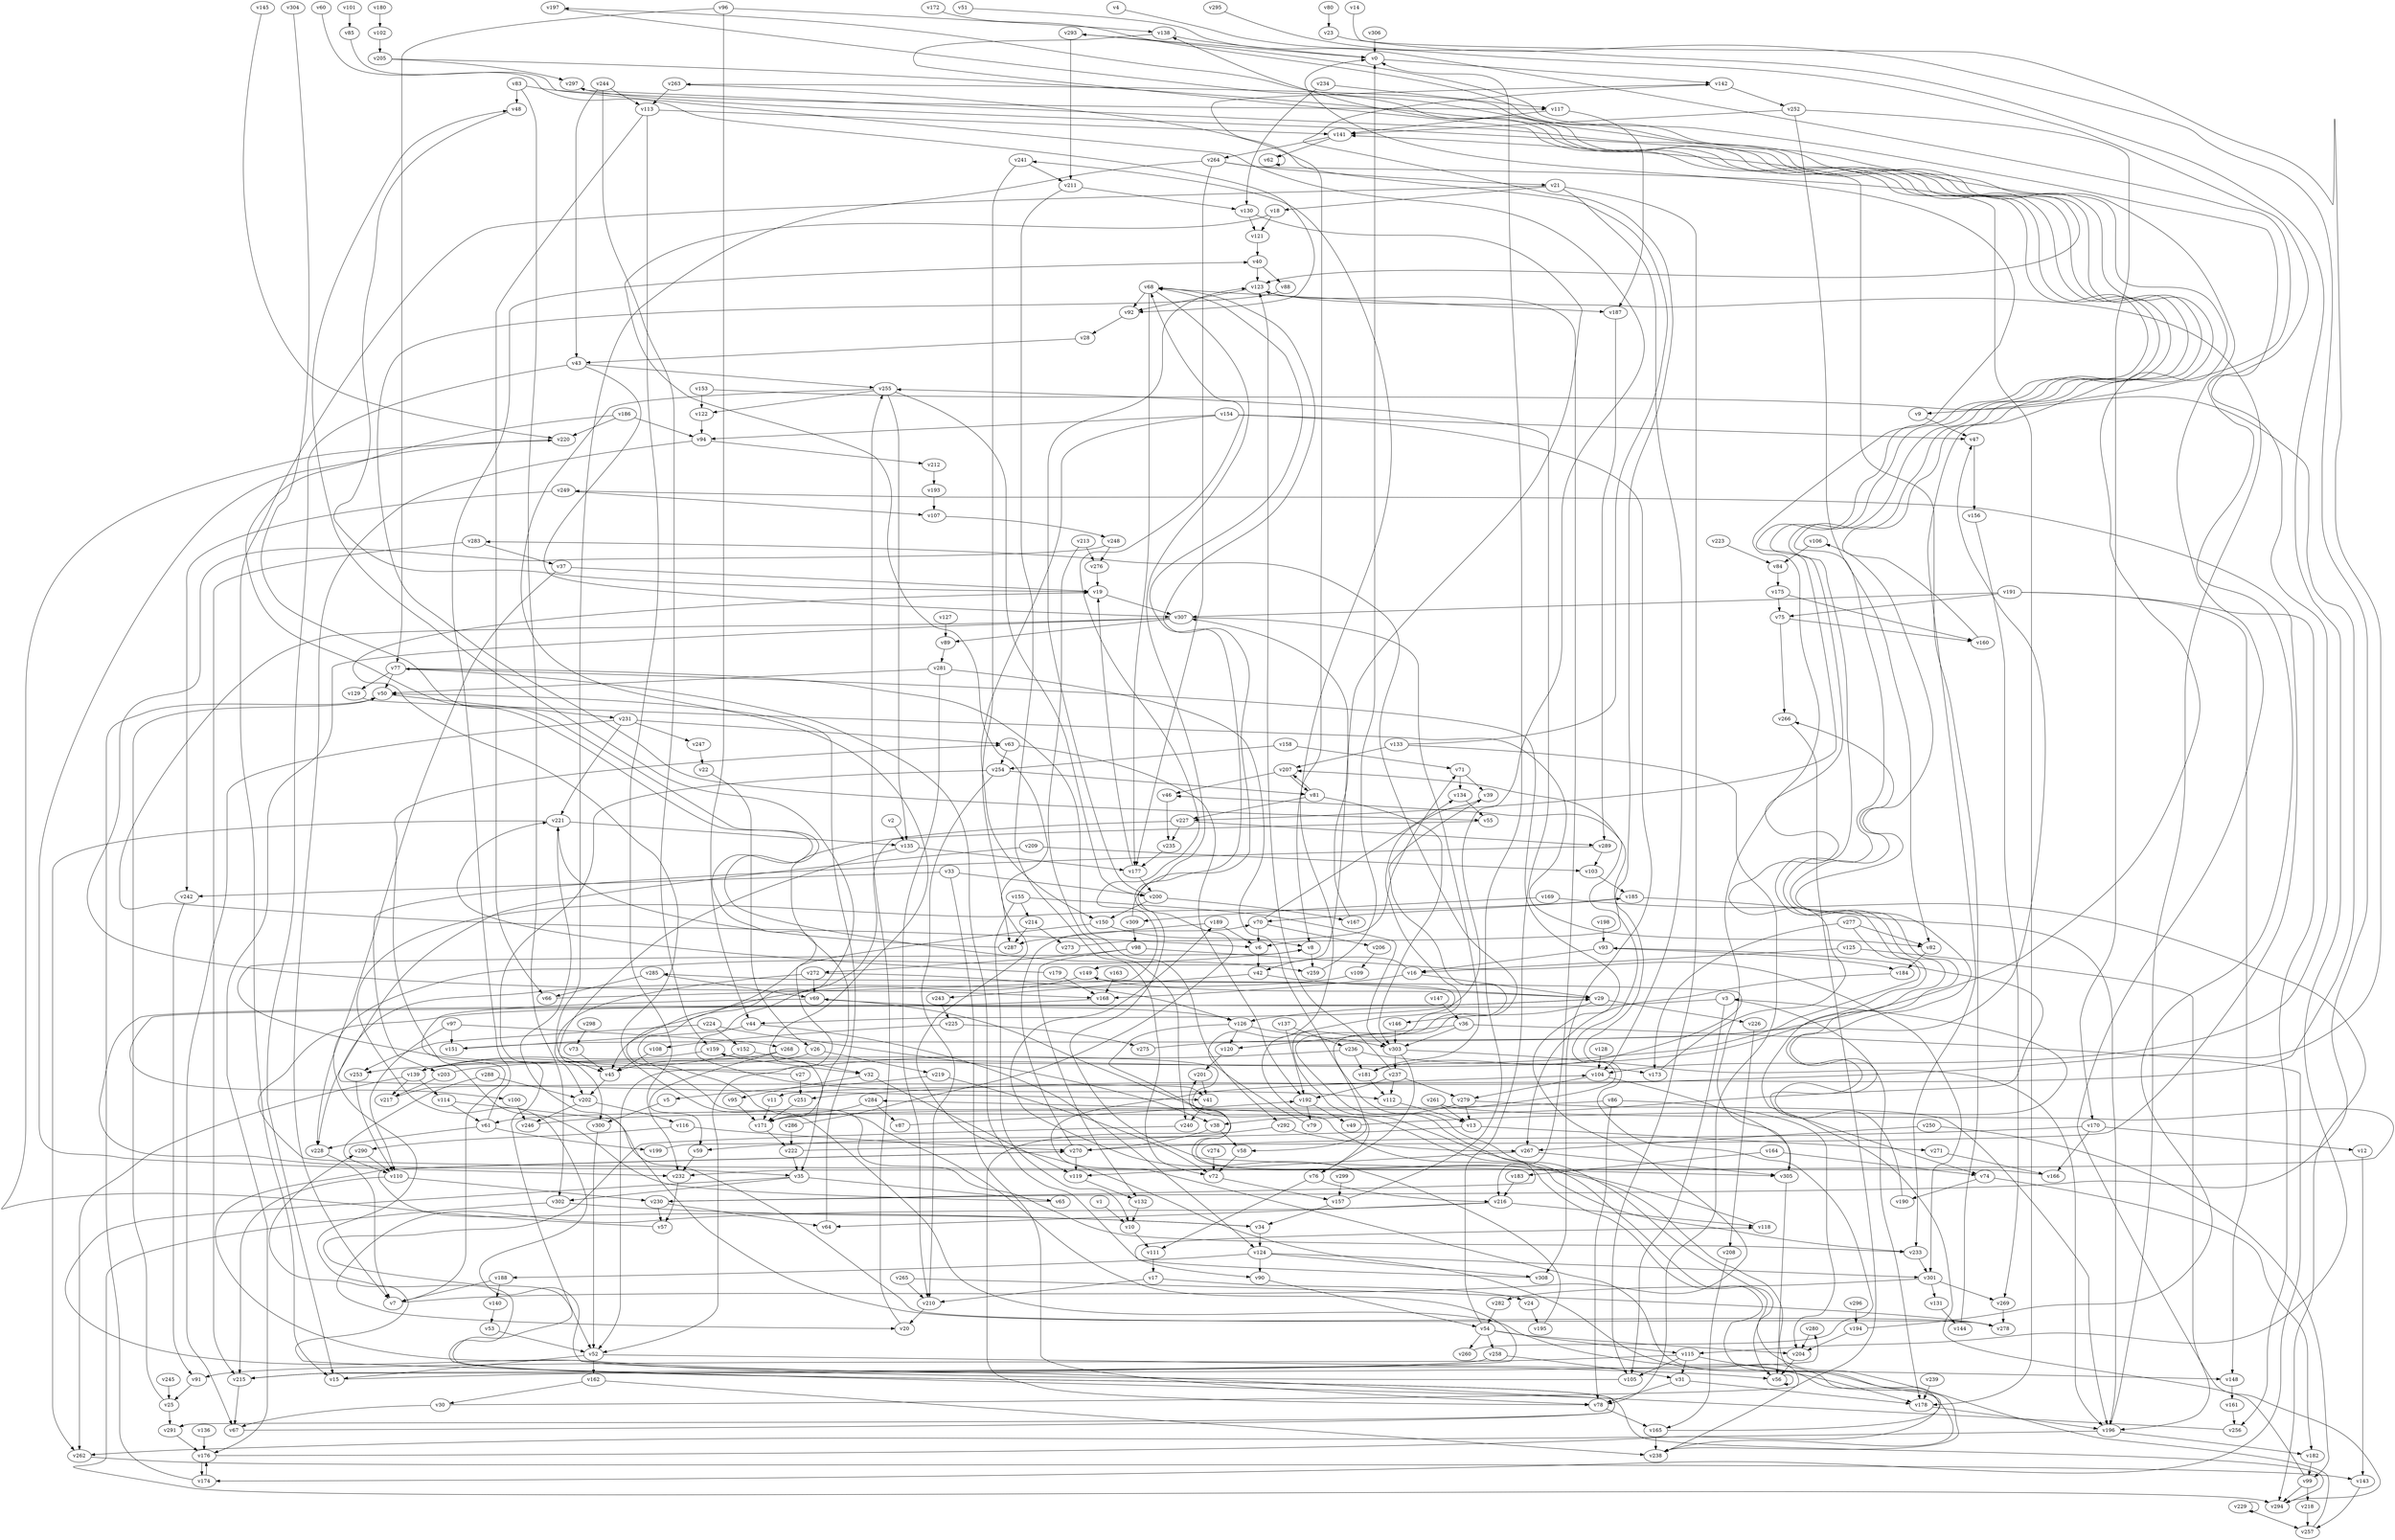 // Benchmark game 461 - 310 vertices
// time_bound: 73
// targets: v107
digraph G {
    v0 [name="v0", player=1];
    v1 [name="v1", player=1];
    v2 [name="v2", player=0];
    v3 [name="v3", player=0];
    v4 [name="v4", player=1];
    v5 [name="v5", player=0];
    v6 [name="v6", player=1];
    v7 [name="v7", player=0];
    v8 [name="v8", player=1];
    v9 [name="v9", player=1];
    v10 [name="v10", player=0];
    v11 [name="v11", player=0];
    v12 [name="v12", player=1];
    v13 [name="v13", player=1];
    v14 [name="v14", player=0];
    v15 [name="v15", player=1];
    v16 [name="v16", player=1];
    v17 [name="v17", player=1];
    v18 [name="v18", player=0];
    v19 [name="v19", player=1];
    v20 [name="v20", player=0];
    v21 [name="v21", player=0];
    v22 [name="v22", player=1];
    v23 [name="v23", player=0];
    v24 [name="v24", player=0];
    v25 [name="v25", player=1];
    v26 [name="v26", player=1];
    v27 [name="v27", player=0];
    v28 [name="v28", player=0];
    v29 [name="v29", player=0];
    v30 [name="v30", player=1];
    v31 [name="v31", player=1];
    v32 [name="v32", player=1];
    v33 [name="v33", player=0];
    v34 [name="v34", player=0];
    v35 [name="v35", player=0];
    v36 [name="v36", player=1];
    v37 [name="v37", player=1];
    v38 [name="v38", player=1];
    v39 [name="v39", player=0];
    v40 [name="v40", player=0];
    v41 [name="v41", player=0];
    v42 [name="v42", player=0];
    v43 [name="v43", player=1];
    v44 [name="v44", player=1];
    v45 [name="v45", player=1];
    v46 [name="v46", player=0];
    v47 [name="v47", player=0];
    v48 [name="v48", player=1];
    v49 [name="v49", player=1];
    v50 [name="v50", player=0];
    v51 [name="v51", player=0];
    v52 [name="v52", player=0];
    v53 [name="v53", player=1];
    v54 [name="v54", player=0];
    v55 [name="v55", player=0];
    v56 [name="v56", player=0];
    v57 [name="v57", player=0];
    v58 [name="v58", player=1];
    v59 [name="v59", player=1];
    v60 [name="v60", player=1];
    v61 [name="v61", player=1];
    v62 [name="v62", player=0];
    v63 [name="v63", player=1];
    v64 [name="v64", player=1];
    v65 [name="v65", player=1];
    v66 [name="v66", player=1];
    v67 [name="v67", player=0];
    v68 [name="v68", player=0];
    v69 [name="v69", player=1];
    v70 [name="v70", player=1];
    v71 [name="v71", player=0];
    v72 [name="v72", player=0];
    v73 [name="v73", player=0];
    v74 [name="v74", player=1];
    v75 [name="v75", player=1];
    v76 [name="v76", player=0];
    v77 [name="v77", player=1];
    v78 [name="v78", player=0];
    v79 [name="v79", player=1];
    v80 [name="v80", player=0];
    v81 [name="v81", player=1];
    v82 [name="v82", player=0];
    v83 [name="v83", player=1];
    v84 [name="v84", player=0];
    v85 [name="v85", player=0];
    v86 [name="v86", player=0];
    v87 [name="v87", player=0];
    v88 [name="v88", player=1];
    v89 [name="v89", player=1];
    v90 [name="v90", player=0];
    v91 [name="v91", player=1];
    v92 [name="v92", player=1];
    v93 [name="v93", player=0];
    v94 [name="v94", player=1];
    v95 [name="v95", player=1];
    v96 [name="v96", player=0];
    v97 [name="v97", player=0];
    v98 [name="v98", player=1];
    v99 [name="v99", player=1];
    v100 [name="v100", player=1];
    v101 [name="v101", player=1];
    v102 [name="v102", player=0];
    v103 [name="v103", player=1];
    v104 [name="v104", player=1];
    v105 [name="v105", player=0];
    v106 [name="v106", player=1];
    v107 [name="v107", player=0, target=1];
    v108 [name="v108", player=0];
    v109 [name="v109", player=0];
    v110 [name="v110", player=1];
    v111 [name="v111", player=1];
    v112 [name="v112", player=1];
    v113 [name="v113", player=0];
    v114 [name="v114", player=0];
    v115 [name="v115", player=1];
    v116 [name="v116", player=1];
    v117 [name="v117", player=1];
    v118 [name="v118", player=0];
    v119 [name="v119", player=0];
    v120 [name="v120", player=1];
    v121 [name="v121", player=0];
    v122 [name="v122", player=1];
    v123 [name="v123", player=0];
    v124 [name="v124", player=0];
    v125 [name="v125", player=1];
    v126 [name="v126", player=1];
    v127 [name="v127", player=1];
    v128 [name="v128", player=0];
    v129 [name="v129", player=0];
    v130 [name="v130", player=0];
    v131 [name="v131", player=1];
    v132 [name="v132", player=0];
    v133 [name="v133", player=0];
    v134 [name="v134", player=1];
    v135 [name="v135", player=0];
    v136 [name="v136", player=1];
    v137 [name="v137", player=0];
    v138 [name="v138", player=1];
    v139 [name="v139", player=0];
    v140 [name="v140", player=1];
    v141 [name="v141", player=1];
    v142 [name="v142", player=1];
    v143 [name="v143", player=1];
    v144 [name="v144", player=1];
    v145 [name="v145", player=0];
    v146 [name="v146", player=0];
    v147 [name="v147", player=1];
    v148 [name="v148", player=1];
    v149 [name="v149", player=1];
    v150 [name="v150", player=1];
    v151 [name="v151", player=1];
    v152 [name="v152", player=0];
    v153 [name="v153", player=0];
    v154 [name="v154", player=1];
    v155 [name="v155", player=0];
    v156 [name="v156", player=1];
    v157 [name="v157", player=0];
    v158 [name="v158", player=1];
    v159 [name="v159", player=0];
    v160 [name="v160", player=1];
    v161 [name="v161", player=0];
    v162 [name="v162", player=0];
    v163 [name="v163", player=0];
    v164 [name="v164", player=1];
    v165 [name="v165", player=1];
    v166 [name="v166", player=0];
    v167 [name="v167", player=0];
    v168 [name="v168", player=0];
    v169 [name="v169", player=1];
    v170 [name="v170", player=1];
    v171 [name="v171", player=0];
    v172 [name="v172", player=1];
    v173 [name="v173", player=1];
    v174 [name="v174", player=0];
    v175 [name="v175", player=0];
    v176 [name="v176", player=1];
    v177 [name="v177", player=0];
    v178 [name="v178", player=0];
    v179 [name="v179", player=1];
    v180 [name="v180", player=0];
    v181 [name="v181", player=0];
    v182 [name="v182", player=1];
    v183 [name="v183", player=0];
    v184 [name="v184", player=0];
    v185 [name="v185", player=1];
    v186 [name="v186", player=0];
    v187 [name="v187", player=0];
    v188 [name="v188", player=1];
    v189 [name="v189", player=0];
    v190 [name="v190", player=1];
    v191 [name="v191", player=0];
    v192 [name="v192", player=1];
    v193 [name="v193", player=0];
    v194 [name="v194", player=1];
    v195 [name="v195", player=0];
    v196 [name="v196", player=1];
    v197 [name="v197", player=1];
    v198 [name="v198", player=1];
    v199 [name="v199", player=0];
    v200 [name="v200", player=0];
    v201 [name="v201", player=1];
    v202 [name="v202", player=1];
    v203 [name="v203", player=1];
    v204 [name="v204", player=0];
    v205 [name="v205", player=1];
    v206 [name="v206", player=0];
    v207 [name="v207", player=0];
    v208 [name="v208", player=0];
    v209 [name="v209", player=0];
    v210 [name="v210", player=1];
    v211 [name="v211", player=1];
    v212 [name="v212", player=1];
    v213 [name="v213", player=0];
    v214 [name="v214", player=1];
    v215 [name="v215", player=1];
    v216 [name="v216", player=1];
    v217 [name="v217", player=1];
    v218 [name="v218", player=0];
    v219 [name="v219", player=0];
    v220 [name="v220", player=1];
    v221 [name="v221", player=0];
    v222 [name="v222", player=0];
    v223 [name="v223", player=1];
    v224 [name="v224", player=1];
    v225 [name="v225", player=1];
    v226 [name="v226", player=1];
    v227 [name="v227", player=0];
    v228 [name="v228", player=0];
    v229 [name="v229", player=1];
    v230 [name="v230", player=1];
    v231 [name="v231", player=0];
    v232 [name="v232", player=0];
    v233 [name="v233", player=0];
    v234 [name="v234", player=0];
    v235 [name="v235", player=0];
    v236 [name="v236", player=0];
    v237 [name="v237", player=0];
    v238 [name="v238", player=1];
    v239 [name="v239", player=1];
    v240 [name="v240", player=0];
    v241 [name="v241", player=1];
    v242 [name="v242", player=0];
    v243 [name="v243", player=1];
    v244 [name="v244", player=1];
    v245 [name="v245", player=1];
    v246 [name="v246", player=1];
    v247 [name="v247", player=1];
    v248 [name="v248", player=0];
    v249 [name="v249", player=0];
    v250 [name="v250", player=1];
    v251 [name="v251", player=1];
    v252 [name="v252", player=1];
    v253 [name="v253", player=1];
    v254 [name="v254", player=1];
    v255 [name="v255", player=0];
    v256 [name="v256", player=0];
    v257 [name="v257", player=1];
    v258 [name="v258", player=1];
    v259 [name="v259", player=1];
    v260 [name="v260", player=1];
    v261 [name="v261", player=1];
    v262 [name="v262", player=0];
    v263 [name="v263", player=1];
    v264 [name="v264", player=1];
    v265 [name="v265", player=0];
    v266 [name="v266", player=1];
    v267 [name="v267", player=0];
    v268 [name="v268", player=0];
    v269 [name="v269", player=1];
    v270 [name="v270", player=0];
    v271 [name="v271", player=1];
    v272 [name="v272", player=0];
    v273 [name="v273", player=1];
    v274 [name="v274", player=1];
    v275 [name="v275", player=0];
    v276 [name="v276", player=0];
    v277 [name="v277", player=1];
    v278 [name="v278", player=1];
    v279 [name="v279", player=0];
    v280 [name="v280", player=0];
    v281 [name="v281", player=0];
    v282 [name="v282", player=0];
    v283 [name="v283", player=0];
    v284 [name="v284", player=1];
    v285 [name="v285", player=1];
    v286 [name="v286", player=1];
    v287 [name="v287", player=0];
    v288 [name="v288", player=0];
    v289 [name="v289", player=0];
    v290 [name="v290", player=1];
    v291 [name="v291", player=0];
    v292 [name="v292", player=0];
    v293 [name="v293", player=1];
    v294 [name="v294", player=1];
    v295 [name="v295", player=0];
    v296 [name="v296", player=0];
    v297 [name="v297", player=1];
    v298 [name="v298", player=1];
    v299 [name="v299", player=1];
    v300 [name="v300", player=0];
    v301 [name="v301", player=1];
    v302 [name="v302", player=1];
    v303 [name="v303", player=0];
    v304 [name="v304", player=1];
    v305 [name="v305", player=1];
    v306 [name="v306", player=0];
    v307 [name="v307", player=0];
    v308 [name="v308", player=1];
    v309 [name="v309", player=0];

    v0 -> v142;
    v1 -> v10;
    v2 -> v135;
    v3 -> v178;
    v4 -> v104 [constraint="t mod 3 == 0"];
    v5 -> v300;
    v6 -> v42;
    v7 -> v77 [constraint="t < 10"];
    v8 -> v259;
    v9 -> v47;
    v10 -> v111;
    v11 -> v171;
    v12 -> v143;
    v13 -> v271;
    v14 -> v11 [constraint="t mod 5 == 2"];
    v15 -> v48 [constraint="t mod 4 == 1"];
    v16 -> v42 [constraint="t mod 2 == 1"];
    v17 -> v24;
    v18 -> v238 [constraint="t < 9"];
    v19 -> v307;
    v20 -> v255;
    v21 -> v104;
    v22 -> v26;
    v23 -> v230 [constraint="t >= 1"];
    v24 -> v195;
    v25 -> v50;
    v26 -> v219;
    v27 -> v8 [constraint="t mod 4 == 0"];
    v28 -> v43;
    v29 -> v100 [constraint="t < 12"];
    v30 -> v283 [constraint="t < 11"];
    v31 -> v178;
    v32 -> v119;
    v33 -> v200;
    v34 -> v270 [constraint="t < 11"];
    v35 -> v56 [constraint="t < 7"];
    v36 -> v174;
    v37 -> v228;
    v38 -> v270;
    v39 -> v56 [constraint="t mod 4 == 0"];
    v40 -> v88;
    v41 -> v240;
    v42 -> v29;
    v43 -> v307 [constraint="t < 10"];
    v44 -> v151;
    v45 -> v202;
    v46 -> v235;
    v47 -> v156;
    v48 -> v19 [constraint="t < 10"];
    v49 -> v3 [constraint="t >= 4"];
    v50 -> v231;
    v51 -> v9 [constraint="t < 5"];
    v52 -> v162;
    v53 -> v52;
    v54 -> v115;
    v55 -> v112 [constraint="t >= 5"];
    v56 -> v56 [constraint="t mod 4 == 0"];
    v57 -> v220 [constraint="t < 9"];
    v58 -> v72;
    v59 -> v232;
    v60 -> v92 [constraint="t < 7"];
    v61 -> v199;
    v62 -> v62;
    v63 -> v192;
    v64 -> v50;
    v65 -> v63 [constraint="t >= 3"];
    v66 -> v68 [constraint="t >= 5"];
    v67 -> v8 [constraint="t mod 4 == 1"];
    v68 -> v305 [constraint="t mod 2 == 1"];
    v69 -> v7;
    v70 -> v134 [constraint="t mod 4 == 0"];
    v71 -> v39;
    v72 -> v157;
    v73 -> v45;
    v74 -> v190;
    v75 -> v160;
    v76 -> v284 [constraint="t >= 2"];
    v77 -> v50;
    v78 -> v165;
    v79 -> v241 [constraint="t >= 1"];
    v80 -> v23;
    v81 -> v207 [constraint="t < 12"];
    v82 -> v184;
    v83 -> v117;
    v84 -> v175;
    v85 -> v44 [constraint="t >= 5"];
    v86 -> v78;
    v87 -> v192 [constraint="t mod 5 == 2"];
    v88 -> v55 [constraint="t < 5"];
    v89 -> v281;
    v90 -> v54;
    v91 -> v25;
    v92 -> v28;
    v93 -> v184;
    v94 -> v7;
    v95 -> v171;
    v96 -> v77;
    v97 -> v110;
    v98 -> v132;
    v99 -> v266 [constraint="t < 11"];
    v100 -> v246;
    v101 -> v85;
    v102 -> v205;
    v103 -> v185;
    v104 -> v279;
    v105 -> v270 [constraint="t mod 5 == 3"];
    v106 -> v84;
    v107 -> v248;
    v108 -> v45;
    v109 -> v41 [constraint="t < 5"];
    v110 -> v215;
    v111 -> v17;
    v112 -> v13 [constraint="t mod 5 == 3"];
    v113 -> v66;
    v114 -> v278 [constraint="t >= 2"];
    v115 -> v178;
    v116 -> v290;
    v117 -> v141;
    v118 -> v159 [constraint="t mod 5 == 2"];
    v119 -> v132;
    v120 -> v201;
    v121 -> v40;
    v122 -> v94;
    v123 -> v92;
    v124 -> v301;
    v125 -> v16;
    v126 -> v233 [constraint="t mod 3 == 1"];
    v127 -> v89;
    v128 -> v104;
    v129 -> v82 [constraint="t mod 5 == 1"];
    v130 -> v149 [constraint="t < 14"];
    v131 -> v144;
    v132 -> v10;
    v133 -> v142 [constraint="t >= 1"];
    v134 -> v55;
    v135 -> v45;
    v136 -> v176;
    v137 -> v192;
    v138 -> v227 [constraint="t >= 2"];
    v139 -> v217;
    v140 -> v53;
    v141 -> v62;
    v142 -> v6 [constraint="t mod 3 == 0"];
    v143 -> v257;
    v144 -> v141;
    v145 -> v220 [constraint="t < 12"];
    v146 -> v303;
    v147 -> v36;
    v148 -> v161;
    v149 -> v29;
    v150 -> v8;
    v151 -> v263 [constraint="t < 13"];
    v152 -> v32;
    v153 -> v251 [constraint="t >= 4"];
    v154 -> v94;
    v155 -> v214;
    v156 -> v269;
    v157 -> v0;
    v158 -> v254;
    v159 -> v32;
    v160 -> v297 [constraint="t < 15"];
    v161 -> v256;
    v162 -> v30;
    v163 -> v168;
    v164 -> v183;
    v165 -> v201 [constraint="t < 5"];
    v166 -> v29 [constraint="t >= 3"];
    v167 -> v307;
    v168 -> v35 [constraint="t >= 4"];
    v169 -> v309;
    v170 -> v166;
    v171 -> v207 [constraint="t < 15"];
    v172 -> v294 [constraint="t mod 3 == 1"];
    v173 -> v138 [constraint="t mod 4 == 0"];
    v174 -> v176 [constraint="t mod 5 == 2"];
    v175 -> v160 [constraint="t < 10"];
    v176 -> v104 [constraint="t >= 5"];
    v177 -> v19;
    v178 -> v196;
    v179 -> v221 [constraint="t < 15"];
    v180 -> v102;
    v181 -> v285 [constraint="t < 5"];
    v182 -> v99;
    v183 -> v216;
    v184 -> v267 [constraint="t mod 2 == 0"];
    v185 -> v70;
    v186 -> v233 [constraint="t < 5"];
    v187 -> v289;
    v188 -> v140;
    v189 -> v287;
    v190 -> v106 [constraint="t < 13"];
    v191 -> v75;
    v192 -> v79;
    v193 -> v107;
    v194 -> v293 [constraint="t >= 1"];
    v195 -> v189 [constraint="t >= 5"];
    v196 -> v182;
    v197 -> v74 [constraint="t mod 5 == 2"];
    v198 -> v93;
    v199 -> v69 [constraint="t < 9"];
    v200 -> v167;
    v201 -> v41;
    v202 -> v116;
    v203 -> v197 [constraint="t >= 3"];
    v204 -> v56;
    v205 -> v123 [constraint="t >= 2"];
    v206 -> v109;
    v207 -> v46;
    v208 -> v165;
    v209 -> v103;
    v210 -> v20;
    v211 -> v72;
    v212 -> v193;
    v213 -> v240;
    v214 -> v287;
    v215 -> v280 [constraint="t mod 3 == 0"];
    v216 -> v20 [constraint="t mod 2 == 1"];
    v217 -> v41 [constraint="t mod 4 == 3"];
    v218 -> v257;
    v219 -> v5;
    v220 -> v232 [constraint="t >= 1"];
    v221 -> v135;
    v222 -> v249 [constraint="t < 11"];
    v223 -> v84;
    v224 -> v38;
    v225 -> v108;
    v226 -> v208;
    v227 -> v35;
    v228 -> v7;
    v229 -> v229;
    v230 -> v39 [constraint="t >= 2"];
    v231 -> v63;
    v232 -> v57;
    v233 -> v301;
    v234 -> v130;
    v235 -> v177;
    v236 -> v181;
    v237 -> v192;
    v238 -> v19 [constraint="t mod 5 == 4"];
    v239 -> v178;
    v240 -> v291 [constraint="t >= 5"];
    v241 -> v211;
    v242 -> v91;
    v243 -> v225;
    v244 -> v43;
    v245 -> v25;
    v246 -> v93 [constraint="t >= 3"];
    v247 -> v22;
    v248 -> v168 [constraint="t mod 3 == 0"];
    v249 -> v107;
    v250 -> v267;
    v251 -> v171;
    v252 -> v170;
    v253 -> v110;
    v254 -> v81;
    v255 -> v171 [constraint="t >= 5"];
    v256 -> v185 [constraint="t < 12"];
    v257 -> v149 [constraint="t mod 2 == 1"];
    v258 -> v31;
    v259 -> v0;
    v260 -> v46 [constraint="t < 12"];
    v261 -> v232 [constraint="t < 8"];
    v262 -> v143 [constraint="t >= 2"];
    v263 -> v8;
    v264 -> v202;
    v265 -> v278 [constraint="t < 10"];
    v266 -> v238;
    v267 -> v119;
    v268 -> v45;
    v269 -> v278;
    v270 -> v119;
    v271 -> v166;
    v272 -> v300;
    v273 -> v71 [constraint="t < 15"];
    v274 -> v72;
    v275 -> v47 [constraint="t < 10"];
    v276 -> v19;
    v277 -> v253 [constraint="t < 15"];
    v278 -> v221 [constraint="t < 14"];
    v279 -> v196;
    v280 -> v204;
    v281 -> v210;
    v282 -> v54;
    v283 -> v37;
    v284 -> v87;
    v285 -> v66;
    v286 -> v68 [constraint="t >= 5"];
    v287 -> v221 [constraint="t mod 3 == 0"];
    v288 -> v110;
    v289 -> v203 [constraint="t mod 3 == 0"];
    v290 -> v110;
    v291 -> v176;
    v292 -> v78;
    v293 -> v211;
    v294 -> v290 [constraint="t mod 3 == 2"];
    v295 -> v115 [constraint="t >= 2"];
    v296 -> v194;
    v297 -> v233 [constraint="t mod 5 == 3"];
    v298 -> v73;
    v299 -> v157;
    v300 -> v52;
    v301 -> v269;
    v302 -> v34;
    v303 -> v237;
    v304 -> v259 [constraint="t mod 3 == 2"];
    v305 -> v0 [constraint="t >= 2"];
    v306 -> v0;
    v307 -> v6 [constraint="t < 10"];
    v308 -> v118 [constraint="t >= 4"];
    v309 -> v68 [constraint="t < 7"];
    v17 -> v210;
    v252 -> v82;
    v225 -> v275;
    v113 -> v141;
    v307 -> v176;
    v74 -> v182;
    v115 -> v31;
    v150 -> v52;
    v200 -> v123;
    v191 -> v256;
    v179 -> v168;
    v215 -> v67;
    v115 -> v91;
    v241 -> v287;
    v149 -> v45;
    v264 -> v21;
    v42 -> v243;
    v68 -> v177;
    v209 -> v228;
    v126 -> v303;
    v194 -> v204;
    v54 -> v255;
    v219 -> v72;
    v283 -> v215;
    v181 -> v112;
    v170 -> v270;
    v40 -> v123;
    v35 -> v302;
    v234 -> v117;
    v76 -> v111;
    v29 -> v226;
    v36 -> v303;
    v3 -> v126;
    v224 -> v253;
    v169 -> v294;
    v231 -> v221;
    v96 -> v44;
    v97 -> v268;
    v98 -> v272;
    v237 -> v279;
    v268 -> v59;
    v205 -> v297;
    v68 -> v92;
    v227 -> v289;
    v133 -> v207;
    v124 -> v308;
    v261 -> v13;
    v248 -> v276;
    v94 -> v212;
    v216 -> v64;
    v185 -> v196;
    v200 -> v150;
    v36 -> v120;
    v249 -> v242;
    v77 -> v90;
    v77 -> v292;
    v155 -> v303;
    v32 -> v95;
    v265 -> v210;
    v115 -> v105;
    v126 -> v120;
    v272 -> v69;
    v75 -> v266;
    v254 -> v52;
    v196 -> v262;
    v255 -> v122;
    v289 -> v103;
    v86 -> v204;
    v54 -> v258;
    v174 -> v50;
    v116 -> v270;
    v155 -> v10;
    v254 -> v210;
    v18 -> v121;
    v221 -> v262;
    v237 -> v112;
    v203 -> v217;
    v69 -> v126;
    v250 -> v99;
    v165 -> v238;
    v191 -> v148;
    v99 -> v294;
    v61 -> v228;
    v255 -> v135;
    v152 -> v139;
    v81 -> v227;
    v37 -> v19;
    v307 -> v89;
    v230 -> v57;
    v104 -> v305;
    v171 -> v222;
    v96 -> v138;
    v277 -> v173;
    v124 -> v188;
    v35 -> v65;
    v21 -> v15;
    v236 -> v173;
    v288 -> v202;
    v213 -> v276;
    v158 -> v71;
    v138 -> v0;
    v216 -> v118;
    v286 -> v222;
    v81 -> v303;
    v264 -> v177;
    v214 -> v273;
    v186 -> v94;
    v68 -> v187;
    v3 -> v105;
    v110 -> v230;
    v52 -> v15;
    v301 -> v131;
    v77 -> v129;
    v230 -> v64;
    v113 -> v232;
    v135 -> v177;
    v123 -> v216;
    v124 -> v90;
    v170 -> v12;
    v309 -> v98;
    v70 -> v206;
    v137 -> v236;
    v141 -> v264;
    v263 -> v113;
    v93 -> v16;
    v264 -> v178;
    v285 -> v69;
    v196 -> v123;
    v231 -> v67;
    v207 -> v81;
    v244 -> v113;
    v99 -> v218;
    v43 -> v15;
    v52 -> v148;
    v54 -> v260;
    v192 -> v49;
    v139 -> v114;
    v63 -> v254;
    v33 -> v242;
    v86 -> v61;
    v157 -> v34;
    v76 -> v216;
    v133 -> v78;
    v164 -> v74;
    v16 -> v168;
    v279 -> v13;
    v224 -> v152;
    v293 -> v0;
    v175 -> v75;
    v139 -> v262;
    v31 -> v78;
    v307 -> v181;
    v281 -> v50;
    v302 -> v294;
    v267 -> v305;
    v177 -> v200;
    v43 -> v255;
    v154 -> v150;
    v186 -> v220;
    v71 -> v134;
    v34 -> v124;
    v83 -> v302;
    v303 -> v196;
    v237 -> v123;
    v153 -> v122;
    v21 -> v105;
    v301 -> v282;
    v70 -> v6;
    v189 -> v6;
    v83 -> v48;
    v33 -> v78;
    v303 -> v76;
    v272 -> v126;
    v211 -> v130;
    v231 -> v247;
    v26 -> v139;
    v255 -> v200;
    v202 -> v246;
    v38 -> v58;
    v159 -> v139;
    v117 -> v187;
    v227 -> v235;
    v277 -> v82;
    v114 -> v61;
    v154 -> v47;
    v13 -> v59;
    v61 -> v40;
    v54 -> v204;
    v29 -> v146;
    v154 -> v308;
    v252 -> v141;
    v162 -> v238;
    v176 -> v174;
    v188 -> v7;
    v305 -> v56;
    v281 -> v58;
    v125 -> v196;
    v97 -> v151;
    v222 -> v35;
    v142 -> v252;
    v292 -> v267;
    v258 -> v215;
    v44 -> v124;
    v279 -> v38;
    v27 -> v251;
    v25 -> v291;
    v270 -> v70;
    v98 -> v301;
    v130 -> v121;
    v21 -> v18;
    v229 -> v257;
    v236 -> v52;
    v30 -> v67;
    v16 -> v29;
    v284 -> v171;
    v244 -> v159;
    v191 -> v307;
}
